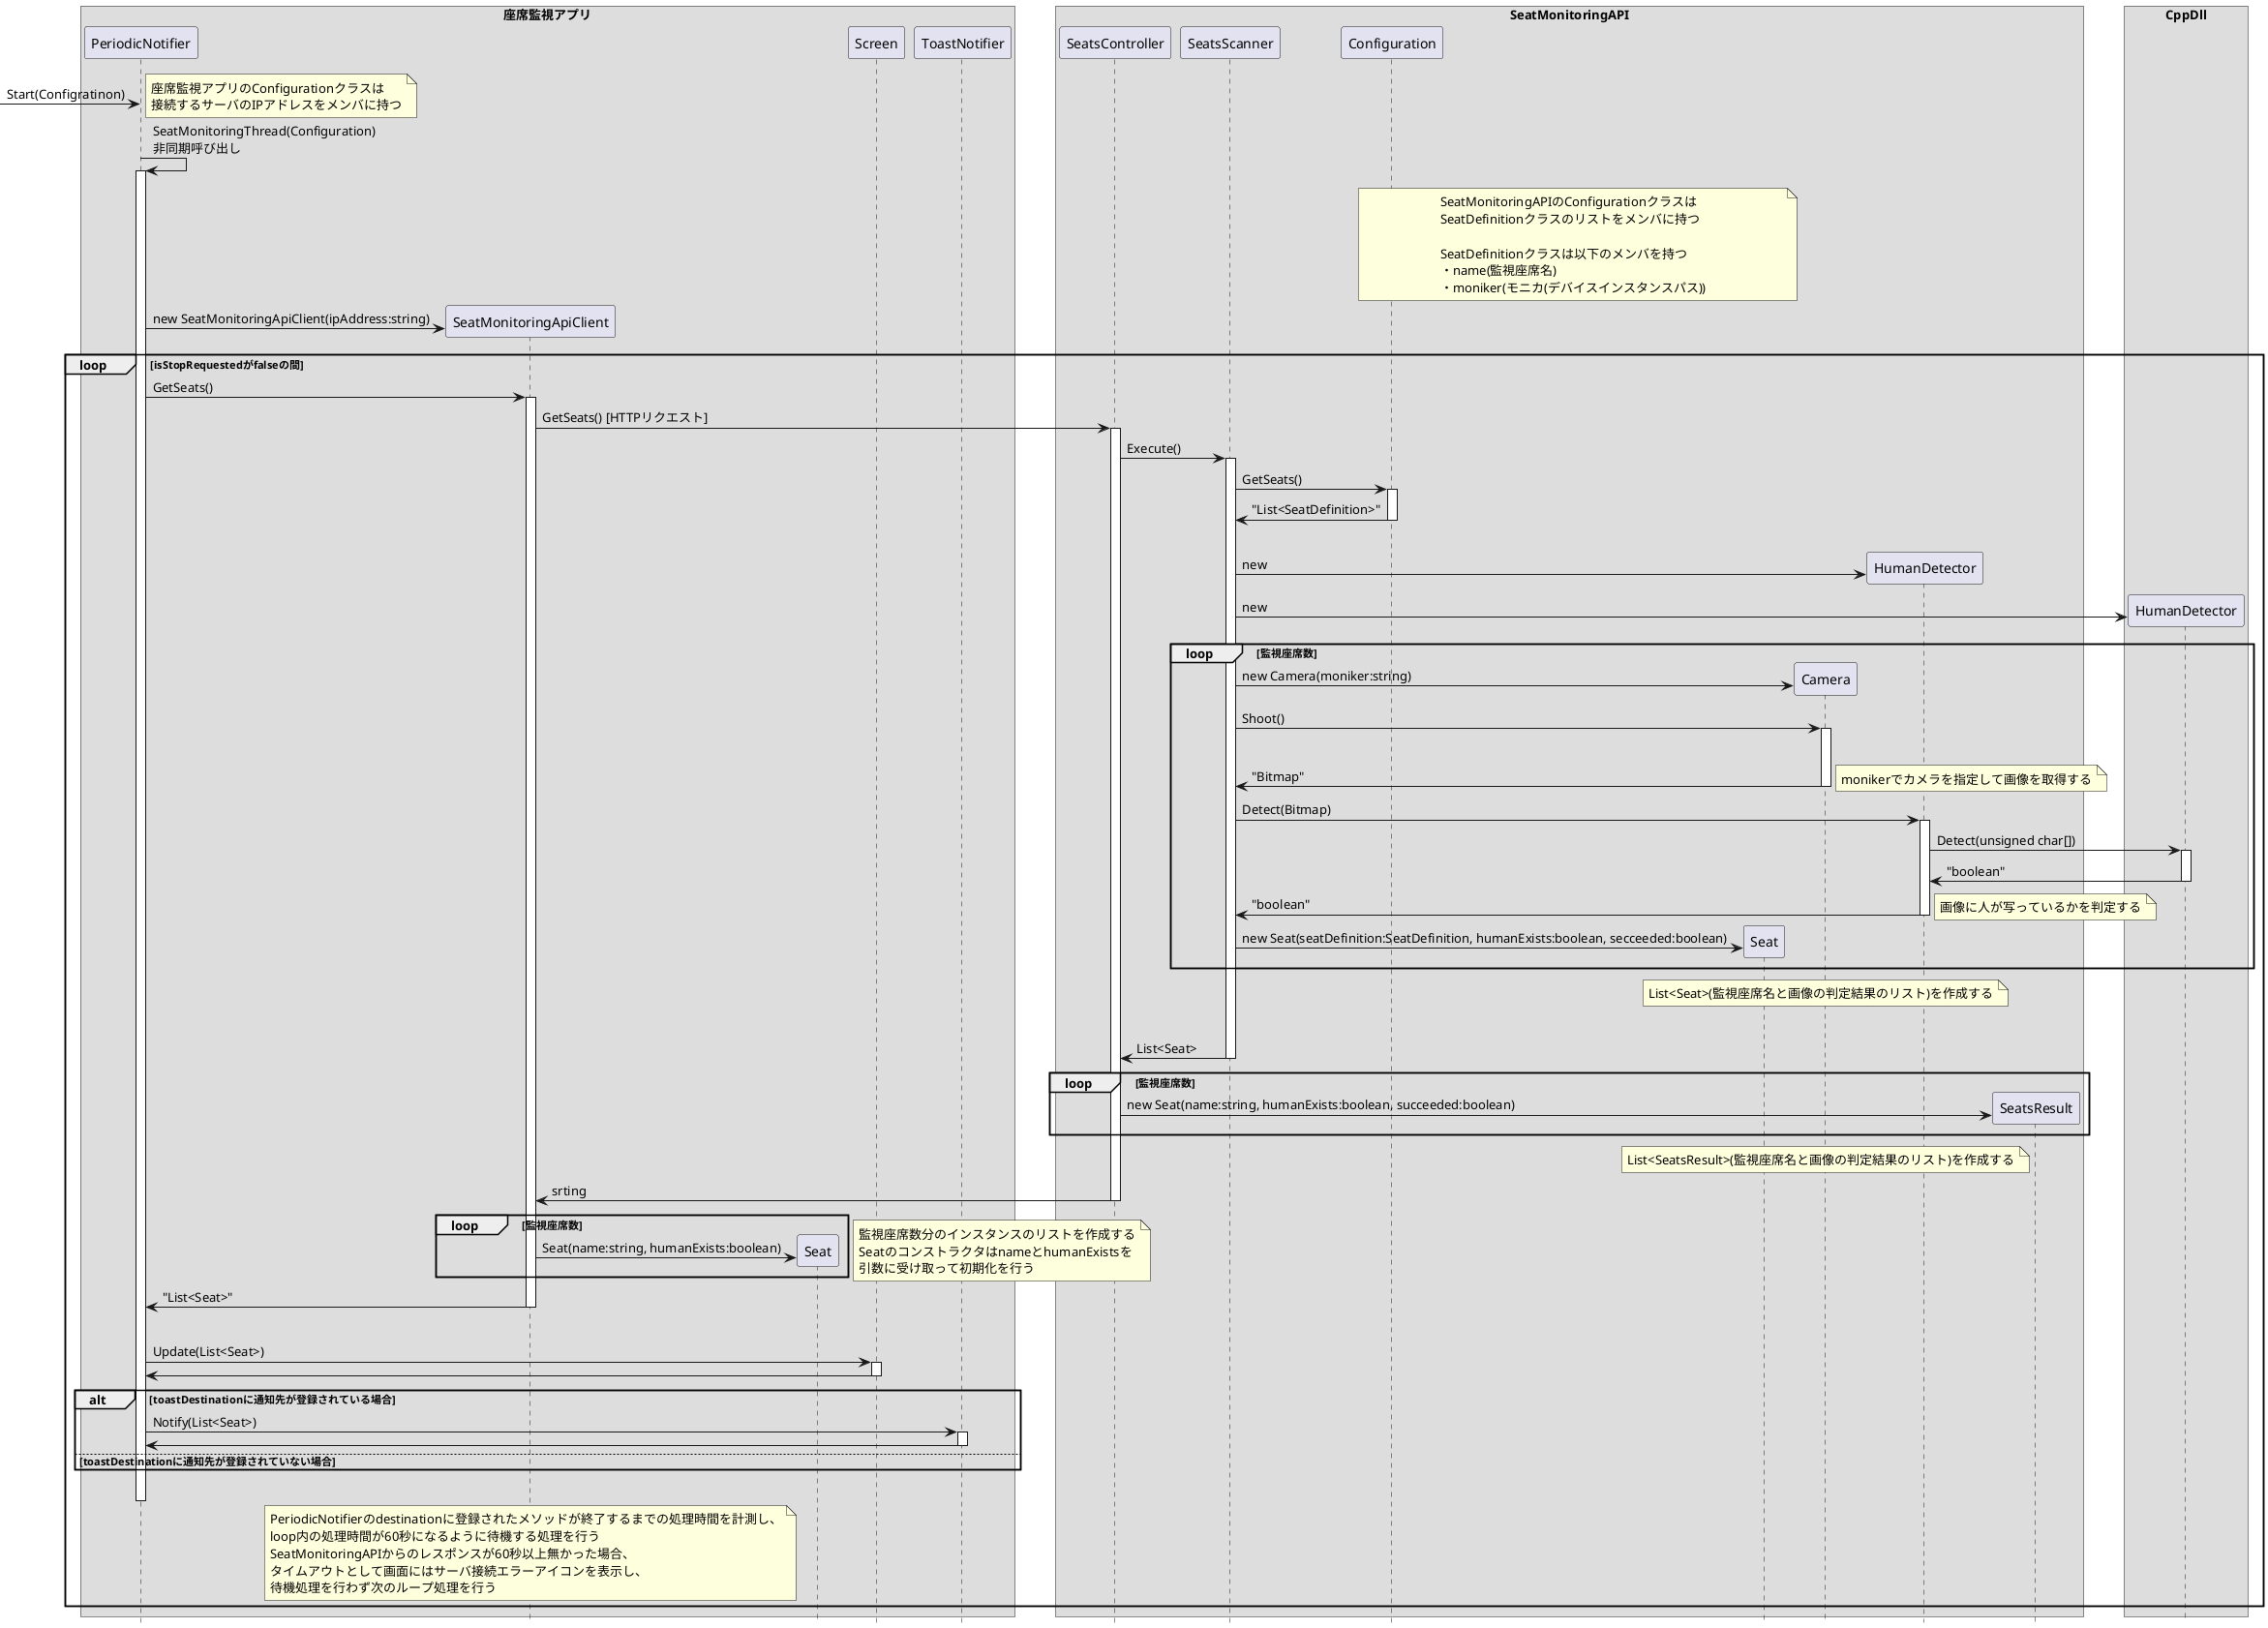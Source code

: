 @startuml 座席状態確認シーケンス図2
hide footbox
skinparam BoxPadding 20

box "座席監視アプリ"
	participant PeriodicNotifier
	participant SeatMonitoringApiClient
	participant "Seat" as ClientSeat
	participant Screen
	participant ToastNotifier
end box

box "SeatMonitoringAPI"
	participant SeatsController
	participant SeatsScanner
	participant Configuration
	participant "Seat" as ServerSeat
	participant Camera
	participant "HumanDetector" as CsHumanDetector
	participant SeatsResult
end box

box "CppDll"
	participant "HumanDetector" as CppHumanDetector
end box

-> PeriodicNotifier :Start(Configratinon)
note right
	座席監視アプリのConfigurationクラスは
	接続するサーバのIPアドレスをメンバに持つ
end note

PeriodicNotifier -> PeriodicNotifier : SeatMonitoringThread(Configuration)\n非同期呼び出し
activate PeriodicNotifier

note over Configuration, ServerSeat
	SeatMonitoringAPIのConfigurationクラスは
	SeatDefinitionクラスのリストをメンバに持つ

	SeatDefinitionクラスは以下のメンバを持つ
	・name(監視座席名)
	・moniker(モニカ(デバイスインスタンスパス))
end note

create SeatMonitoringApiClient
PeriodicNotifier -> SeatMonitoringApiClient :new SeatMonitoringApiClient(ipAddress:string)

loop isStopRequestedがfalseの間
	PeriodicNotifier -> SeatMonitoringApiClient : GetSeats()
	activate SeatMonitoringApiClient

	SeatMonitoringApiClient -> SeatsController : GetSeats() [HTTPリクエスト]
	activate SeatsController

	SeatsController -> SeatsScanner :Execute()
	activate SeatsScanner

	SeatsScanner -> Configuration :GetSeats()
	activate Configuration
	SeatsScanner <- Configuration :"List<SeatDefinition>"
	deactivate Configuration

	|||

	create CsHumanDetector
	SeatsScanner -> CsHumanDetector :new

	create CppHumanDetector
	SeatsScanner -> CppHumanDetector :new


	loop 監視座席数
		create Camera
		SeatsScanner -> Camera : new Camera(moniker:string)
		SeatsScanner -> Camera : Shoot()
		activate Camera
		|||
		SeatsScanner <- 	Camera :"Bitmap"
		deactivate Camera
		note right
			monikerでカメラを指定して画像を取得する
		end note

		SeatsScanner -> CsHumanDetector :Detect(Bitmap)
		activate CsHumanDetector
		CsHumanDetector -> CppHumanDetector : Detect(unsigned char[])
		activate CppHumanDetector
		CsHumanDetector <- CppHumanDetector : "boolean"
		deactivate CppHumanDetector
		SeatsScanner <- CsHumanDetector :"boolean"
		deactivate CsHumanDetector
		note right
			画像に人が写っているかを判定する
		end note
		
		create ServerSeat
		SeatsScanner -> ServerSeat :new Seat(seatDefinition:SeatDefinition, humanExists:boolean, secceeded:boolean)
		
	end
	note over Camera
		List<Seat>(監視座席名と画像の判定結果のリスト)を作成する
	end note
	|||

	SeatsController <- SeatsScanner : List<Seat>
	deactivate SeatsScanner

	loop 監視座席数
		create SeatsResult
		SeatsController -> SeatsResult :new Seat(name:string, humanExists:boolean, succeeded:boolean)
	end
	note over Camera
		List<SeatsResult>(監視座席名と画像の判定結果のリスト)を作成する
	end note

	SeatMonitoringApiClient <- SeatsController :srting
	deactivate SeatsController

	loop 監視座席数
		create ClientSeat
		SeatMonitoringApiClient -> ClientSeat :Seat(name:string, humanExists:boolean)
	end
	note right
		監視座席数分のインスタンスのリストを作成する
		SeatのコンストラクタはnameとhumanExistsを
		引数に受け取って初期化を行う
	end note

	PeriodicNotifier <- SeatMonitoringApiClient : "List<Seat>"
	deactivate SeatMonitoringApiClient
	|||
	PeriodicNotifier -> Screen : Update(List<Seat>)
	activate Screen
	PeriodicNotifier <- Screen
	deactivate Screen

	alt toastDestinationに通知先が登録されている場合	
		PeriodicNotifier -> ToastNotifier : Notify(List<Seat>)
		activate ToastNotifier
		PeriodicNotifier <- ToastNotifier
		deactivate ToastNotifier
	else toastDestinationに通知先が登録されていない場合

	end
	|||
	deactivate PeriodicNotifier
	note over SeatMonitoringApiClient
		PeriodicNotifierのdestinationに登録されたメソッドが終了するまでの処理時間を計測し、
		loop内の処理時間が60秒になるように待機する処理を行う
		SeatMonitoringAPIからのレスポンスが60秒以上無かった場合、
		タイムアウトとして画面にはサーバ接続エラーアイコンを表示し、
		待機処理を行わず次のループ処理を行う
	end note
end

@enduml